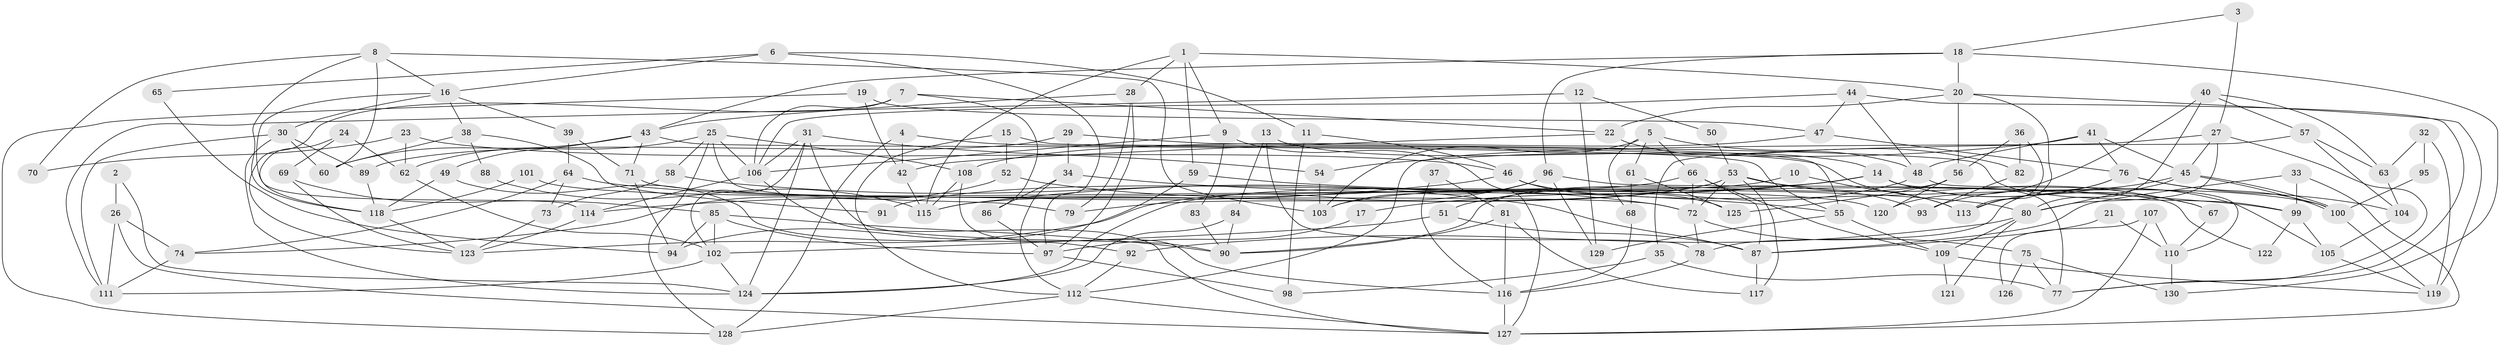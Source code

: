 // Generated by graph-tools (version 1.1) at 2025/11/02/27/25 16:11:19]
// undirected, 130 vertices, 260 edges
graph export_dot {
graph [start="1"]
  node [color=gray90,style=filled];
  1;
  2;
  3;
  4;
  5;
  6;
  7;
  8;
  9;
  10;
  11;
  12;
  13;
  14;
  15;
  16;
  17;
  18;
  19;
  20;
  21;
  22;
  23;
  24;
  25;
  26;
  27;
  28;
  29;
  30;
  31;
  32;
  33;
  34;
  35;
  36;
  37;
  38;
  39;
  40;
  41;
  42;
  43;
  44;
  45;
  46;
  47;
  48;
  49;
  50;
  51;
  52;
  53;
  54;
  55;
  56;
  57;
  58;
  59;
  60;
  61;
  62;
  63;
  64;
  65;
  66;
  67;
  68;
  69;
  70;
  71;
  72;
  73;
  74;
  75;
  76;
  77;
  78;
  79;
  80;
  81;
  82;
  83;
  84;
  85;
  86;
  87;
  88;
  89;
  90;
  91;
  92;
  93;
  94;
  95;
  96;
  97;
  98;
  99;
  100;
  101;
  102;
  103;
  104;
  105;
  106;
  107;
  108;
  109;
  110;
  111;
  112;
  113;
  114;
  115;
  116;
  117;
  118;
  119;
  120;
  121;
  122;
  123;
  124;
  125;
  126;
  127;
  128;
  129;
  130;
  1 -- 9;
  1 -- 115;
  1 -- 20;
  1 -- 28;
  1 -- 59;
  2 -- 124;
  2 -- 26;
  3 -- 18;
  3 -- 27;
  4 -- 42;
  4 -- 113;
  4 -- 128;
  5 -- 66;
  5 -- 103;
  5 -- 61;
  5 -- 68;
  5 -- 82;
  6 -- 16;
  6 -- 97;
  6 -- 11;
  6 -- 65;
  7 -- 22;
  7 -- 123;
  7 -- 86;
  7 -- 106;
  8 -- 103;
  8 -- 16;
  8 -- 60;
  8 -- 70;
  8 -- 118;
  9 -- 106;
  9 -- 127;
  9 -- 83;
  10 -- 113;
  10 -- 124;
  11 -- 46;
  11 -- 98;
  12 -- 129;
  12 -- 111;
  12 -- 50;
  13 -- 14;
  13 -- 78;
  13 -- 84;
  14 -- 77;
  14 -- 105;
  14 -- 17;
  14 -- 67;
  14 -- 103;
  14 -- 115;
  15 -- 112;
  15 -- 52;
  15 -- 55;
  16 -- 39;
  16 -- 114;
  16 -- 30;
  16 -- 38;
  17 -- 97;
  18 -- 20;
  18 -- 43;
  18 -- 96;
  18 -- 130;
  19 -- 42;
  19 -- 128;
  19 -- 47;
  20 -- 56;
  20 -- 22;
  20 -- 113;
  20 -- 119;
  21 -- 87;
  21 -- 110;
  22 -- 48;
  22 -- 42;
  23 -- 46;
  23 -- 62;
  23 -- 70;
  24 -- 62;
  24 -- 118;
  24 -- 69;
  25 -- 128;
  25 -- 58;
  25 -- 62;
  25 -- 79;
  25 -- 106;
  25 -- 108;
  26 -- 127;
  26 -- 111;
  26 -- 74;
  27 -- 80;
  27 -- 45;
  27 -- 35;
  27 -- 77;
  28 -- 43;
  28 -- 79;
  28 -- 97;
  29 -- 89;
  29 -- 34;
  29 -- 99;
  30 -- 60;
  30 -- 89;
  30 -- 111;
  30 -- 124;
  31 -- 102;
  31 -- 106;
  31 -- 54;
  31 -- 90;
  31 -- 124;
  32 -- 63;
  32 -- 119;
  32 -- 95;
  33 -- 127;
  33 -- 87;
  33 -- 99;
  34 -- 86;
  34 -- 55;
  34 -- 112;
  35 -- 98;
  35 -- 77;
  36 -- 82;
  36 -- 113;
  36 -- 56;
  37 -- 116;
  37 -- 81;
  38 -- 60;
  38 -- 88;
  38 -- 91;
  39 -- 64;
  39 -- 71;
  40 -- 80;
  40 -- 57;
  40 -- 63;
  40 -- 120;
  41 -- 48;
  41 -- 76;
  41 -- 45;
  41 -- 54;
  42 -- 115;
  43 -- 55;
  43 -- 71;
  43 -- 49;
  43 -- 60;
  44 -- 77;
  44 -- 106;
  44 -- 47;
  44 -- 48;
  45 -- 100;
  45 -- 100;
  45 -- 80;
  45 -- 93;
  46 -- 100;
  46 -- 125;
  46 -- 114;
  47 -- 76;
  47 -- 108;
  48 -- 110;
  48 -- 51;
  49 -- 118;
  49 -- 92;
  50 -- 53;
  51 -- 102;
  51 -- 87;
  52 -- 72;
  52 -- 74;
  53 -- 79;
  53 -- 115;
  53 -- 67;
  53 -- 72;
  53 -- 93;
  53 -- 117;
  54 -- 103;
  55 -- 109;
  55 -- 129;
  56 -- 90;
  56 -- 120;
  56 -- 125;
  57 -- 104;
  57 -- 112;
  57 -- 63;
  58 -- 73;
  58 -- 87;
  59 -- 99;
  59 -- 94;
  61 -- 68;
  61 -- 125;
  62 -- 102;
  63 -- 104;
  64 -- 80;
  64 -- 74;
  64 -- 73;
  65 -- 94;
  66 -- 72;
  66 -- 87;
  66 -- 91;
  66 -- 109;
  67 -- 110;
  68 -- 116;
  69 -- 123;
  69 -- 85;
  71 -- 94;
  71 -- 72;
  72 -- 78;
  72 -- 75;
  73 -- 123;
  74 -- 111;
  75 -- 77;
  75 -- 126;
  75 -- 130;
  76 -- 100;
  76 -- 78;
  76 -- 104;
  76 -- 113;
  78 -- 116;
  80 -- 109;
  80 -- 92;
  80 -- 121;
  81 -- 90;
  81 -- 116;
  81 -- 117;
  82 -- 93;
  83 -- 90;
  84 -- 124;
  84 -- 90;
  85 -- 90;
  85 -- 94;
  85 -- 97;
  85 -- 102;
  86 -- 97;
  87 -- 117;
  88 -- 115;
  89 -- 118;
  92 -- 112;
  95 -- 100;
  96 -- 103;
  96 -- 122;
  96 -- 123;
  96 -- 129;
  97 -- 98;
  99 -- 105;
  99 -- 122;
  100 -- 119;
  101 -- 120;
  101 -- 118;
  102 -- 124;
  102 -- 111;
  104 -- 105;
  105 -- 119;
  106 -- 114;
  106 -- 127;
  107 -- 127;
  107 -- 110;
  107 -- 126;
  108 -- 115;
  108 -- 116;
  109 -- 119;
  109 -- 121;
  110 -- 130;
  112 -- 127;
  112 -- 128;
  114 -- 123;
  116 -- 127;
  118 -- 123;
}
